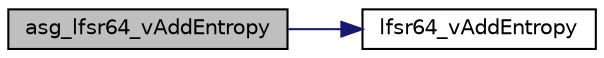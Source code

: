 digraph "asg_lfsr64_vAddEntropy"
{
 // INTERACTIVE_SVG=YES
 // LATEX_PDF_SIZE
  bgcolor="transparent";
  edge [fontname="Helvetica",fontsize="10",labelfontname="Helvetica",labelfontsize="10"];
  node [fontname="Helvetica",fontsize="10",shape=record];
  rankdir="LR";
  Node1 [label="asg_lfsr64_vAddEntropy",height=0.2,width=0.4,color="black", fillcolor="grey75", style="filled", fontcolor="black",tooltip="Add entropy to a asg_lfsr64_t structure."];
  Node1 -> Node2 [color="midnightblue",fontsize="10",style="solid",fontname="Helvetica"];
  Node2 [label="lfsr64_vAddEntropy",height=0.2,width=0.4,color="black",URL="$lfsr_8c.html#a70ca540bd83ccef2ba5439b4be144858",tooltip="Add entropy to a lfsr64_t structure."];
}
